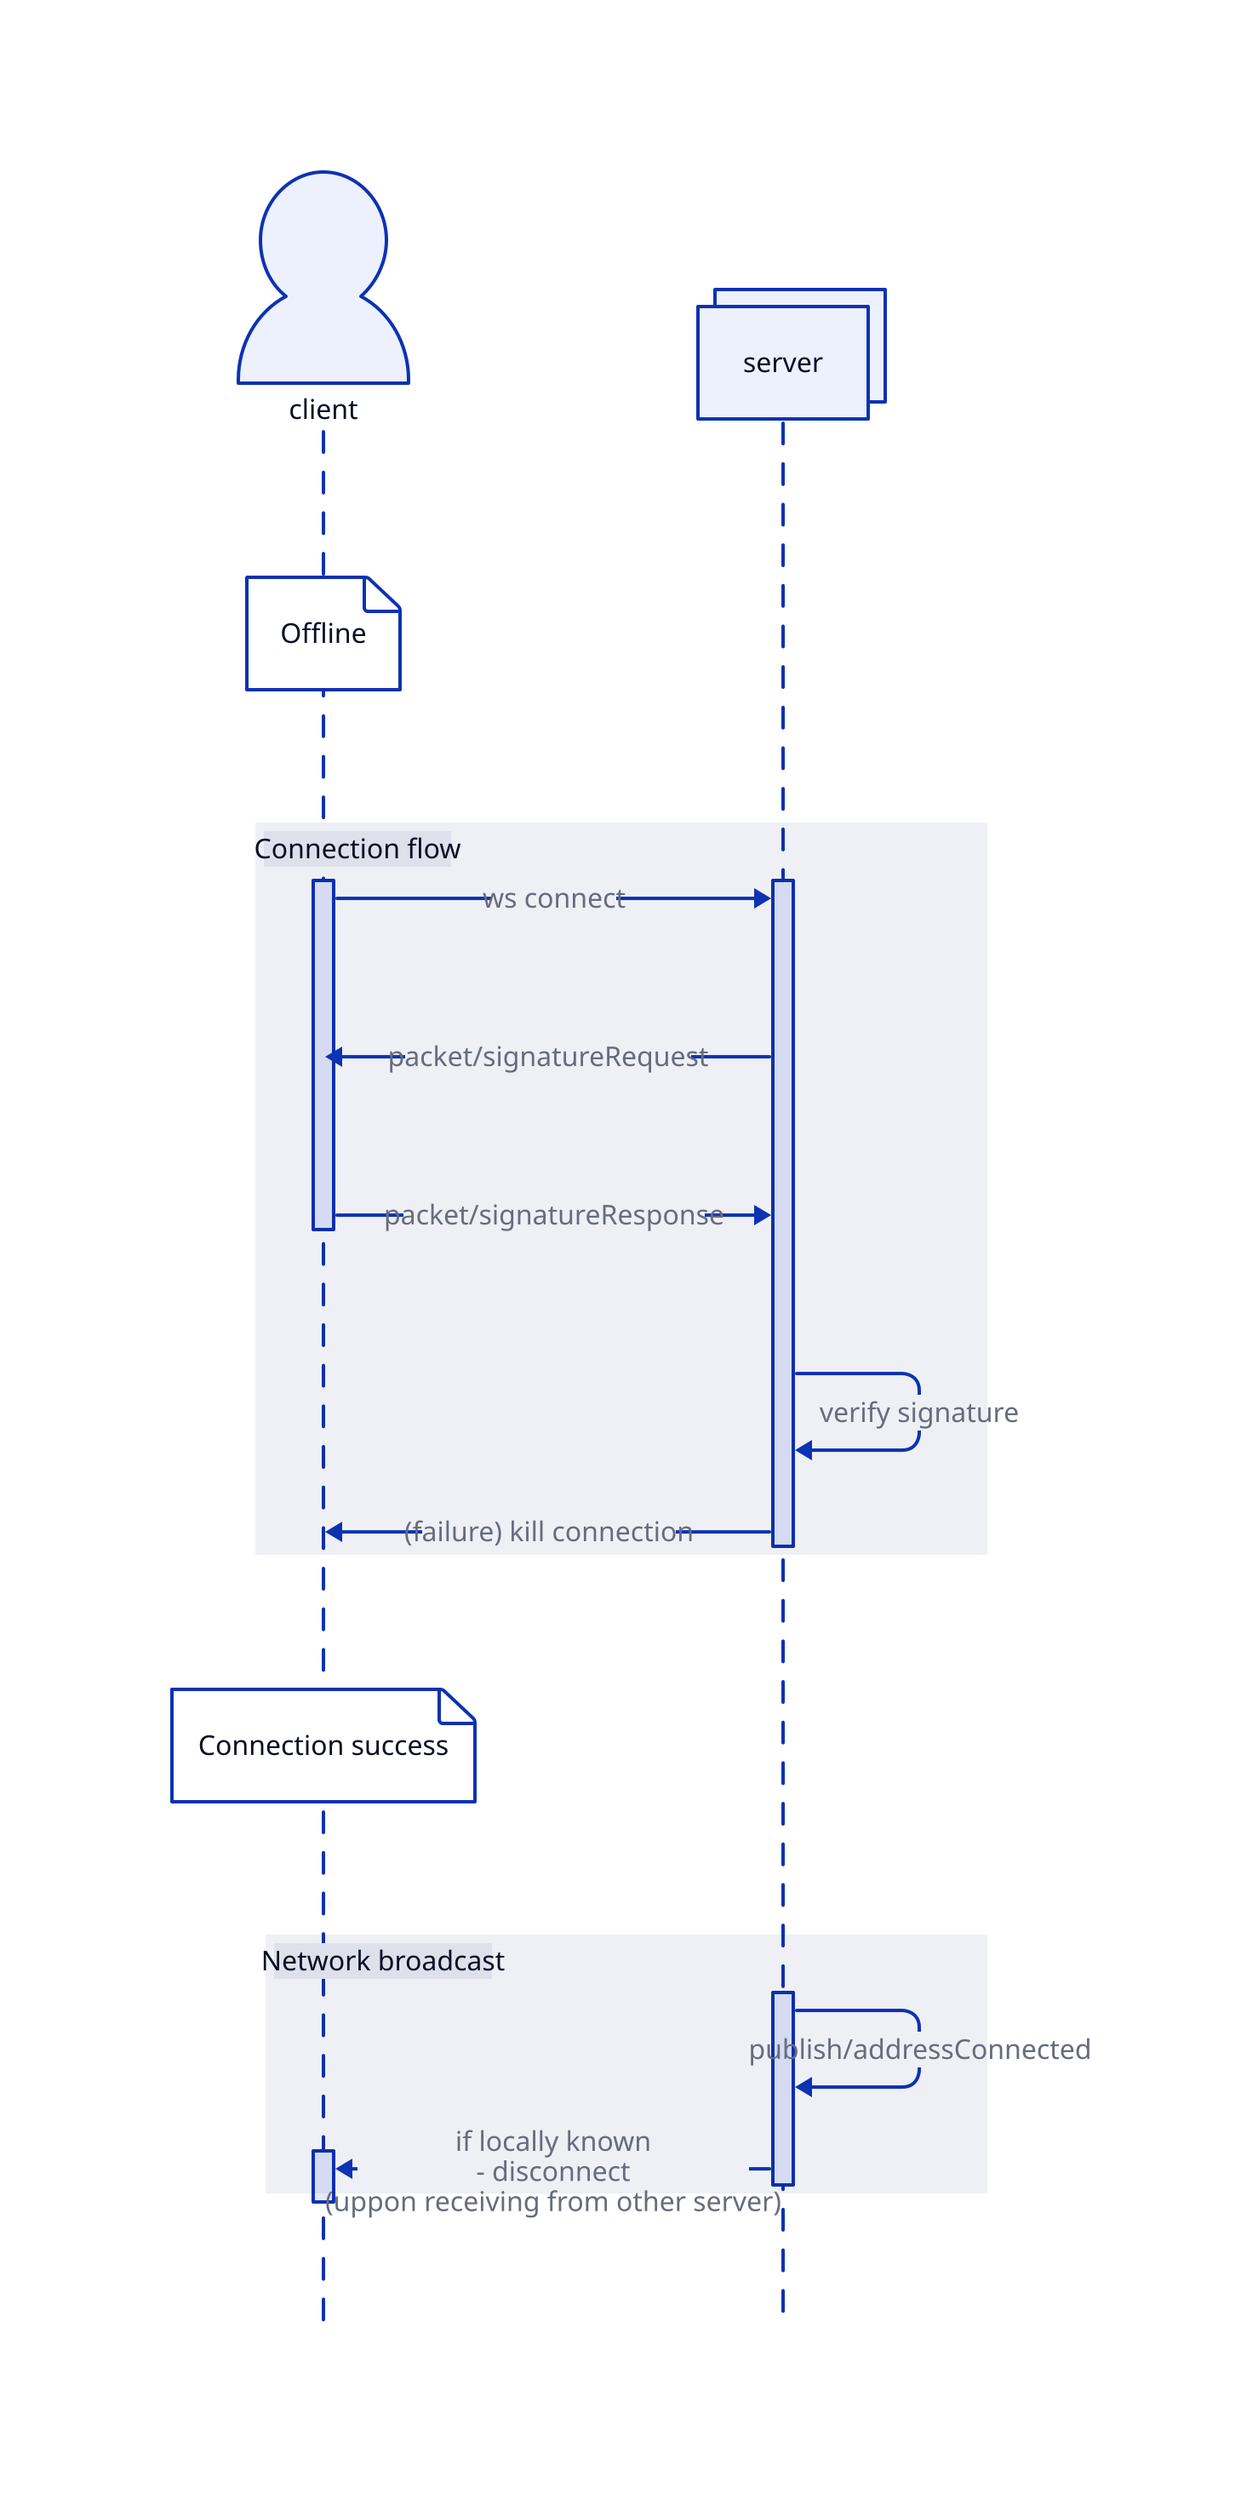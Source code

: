 shape: sequence_diagram
client; server

client.shape: person
server.style.multiple: true

client.Offline

Connection flow: {
  client.t -> server.t: ws connect
  server.t -> client: packet/signatureRequest
  client.t -> server.t: packet/signatureResponse
  server.t -> server.t: verify signature
  server.t -> client: (failure) kill connection
}

client."Connection success"

Network broadcast: {
  server.t1 -> server.t1: publish/addressConnected
  server.t1 -> client.t1: |md if locally known
  - disconnect
  (uppon receiving from other server)
  |
}